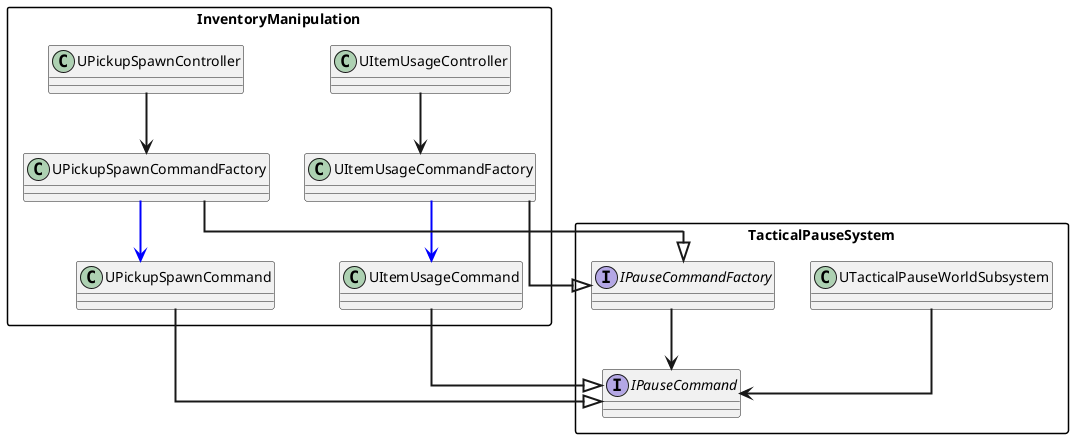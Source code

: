 @startuml
skinparam sequenceArrowThickness 2
skinparam sequenceParticipant underline
skinparam linetype ortho
skinparam packageStyle rectangle

package InventoryManipulation {
    class UItemUsageController
    class UItemUsageCommand
    class UItemUsageCommandFactory
    
    UItemUsageController --> UItemUsageCommandFactory
    UItemUsageCommandFactory -[#blue]-> UItemUsageCommand
    
    class UPickupSpawnController
    class UPickupSpawnCommand
    class UPickupSpawnCommandFactory
    
    UPickupSpawnController --> UPickupSpawnCommandFactory
    UPickupSpawnCommandFactory -[#blue]-> UPickupSpawnCommand
}

package TacticalPauseSystem {
    class UTacticalPauseWorldSubsystem

    interface IPauseCommand
    interface IPauseCommandFactory
    
    IPauseCommandFactory --> IPauseCommand
    
    UTacticalPauseWorldSubsystem --> IPauseCommand
}

UItemUsageCommandFactory --|> IPauseCommandFactory
UItemUsageCommand --|> IPauseCommand

UPickupSpawnCommandFactory --|> IPauseCommandFactory
UPickupSpawnCommand --|> IPauseCommand

@enduml